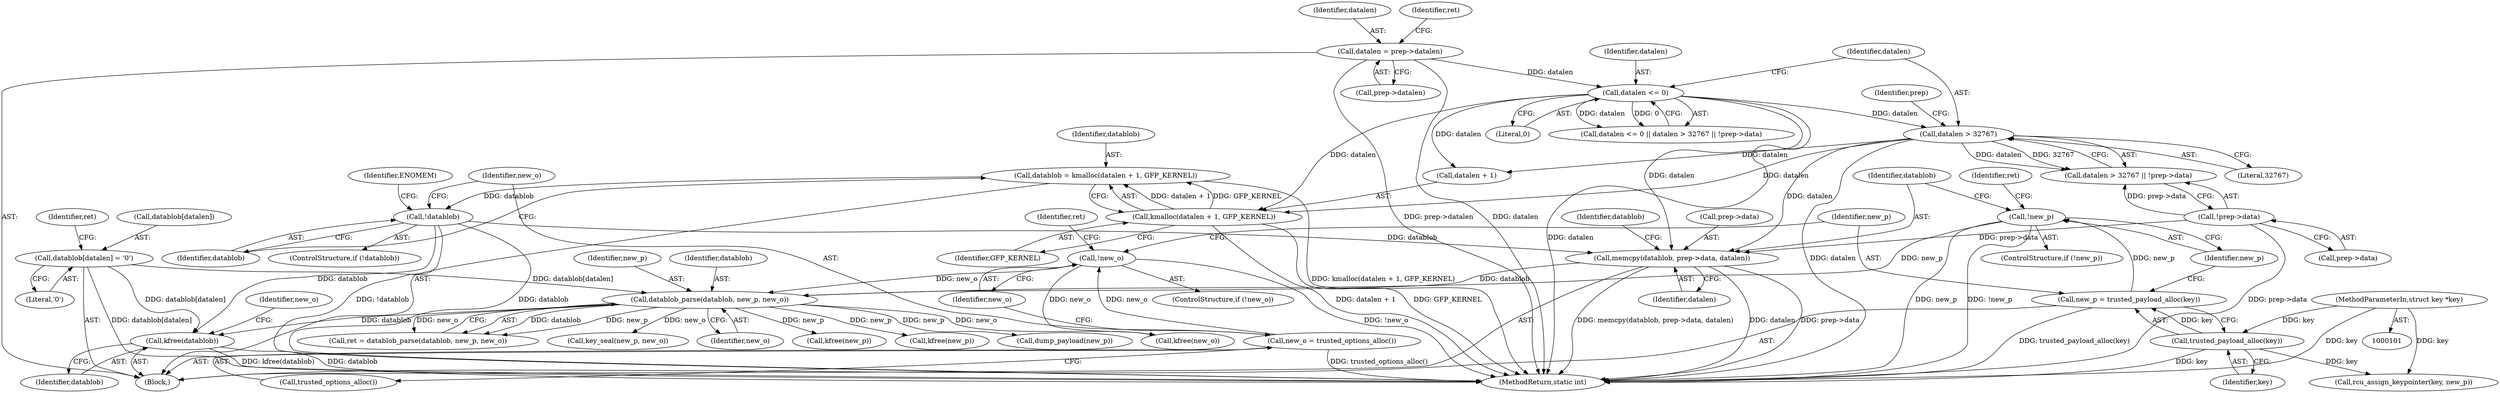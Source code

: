 digraph "0_linux_096fe9eaea40a17e125569f9e657e34cdb6d73bd_0@API" {
"1000308" [label="(Call,kfree(datablob))"];
"1000196" [label="(Call,datablob[datalen] = '\0')"];
"1000160" [label="(Call,!datablob)"];
"1000152" [label="(Call,datablob = kmalloc(datalen + 1, GFP_KERNEL))"];
"1000154" [label="(Call,kmalloc(datalen + 1, GFP_KERNEL))"];
"1000138" [label="(Call,datalen <= 0)"];
"1000118" [label="(Call,datalen = prep->datalen)"];
"1000142" [label="(Call,datalen > 32767)"];
"1000203" [label="(Call,datablob_parse(datablob, new_p, new_o))"];
"1000190" [label="(Call,memcpy(datablob, prep->data, datalen))"];
"1000145" [label="(Call,!prep->data)"];
"1000182" [label="(Call,!new_p)"];
"1000177" [label="(Call,new_p = trusted_payload_alloc(key))"];
"1000179" [label="(Call,trusted_payload_alloc(key))"];
"1000102" [label="(MethodParameterIn,struct key *key)"];
"1000169" [label="(Call,!new_o)"];
"1000165" [label="(Call,new_o = trusted_options_alloc())"];
"1000142" [label="(Call,datalen > 32767)"];
"1000314" [label="(MethodReturn,static int)"];
"1000118" [label="(Call,datalen = prep->datalen)"];
"1000183" [label="(Identifier,new_p)"];
"1000170" [label="(Identifier,new_o)"];
"1000139" [label="(Identifier,datalen)"];
"1000200" [label="(Literal,'\0')"];
"1000161" [label="(Identifier,datablob)"];
"1000158" [label="(Identifier,GFP_KERNEL)"];
"1000311" [label="(Identifier,new_o)"];
"1000119" [label="(Identifier,datalen)"];
"1000310" [label="(Call,kfree(new_o))"];
"1000165" [label="(Call,new_o = trusted_options_alloc())"];
"1000202" [label="(Identifier,ret)"];
"1000169" [label="(Call,!new_o)"];
"1000216" [label="(Call,kfree(new_p))"];
"1000160" [label="(Call,!datablob)"];
"1000298" [label="(Call,rcu_assign_keypointer(key, new_p))"];
"1000159" [label="(ControlStructure,if (!datablob))"];
"1000203" [label="(Call,datablob_parse(datablob, new_p, new_o))"];
"1000258" [label="(Call,dump_payload(new_p))"];
"1000120" [label="(Call,prep->datalen)"];
"1000167" [label="(Call,trusted_options_alloc())"];
"1000201" [label="(Call,ret = datablob_parse(datablob, new_p, new_o))"];
"1000262" [label="(Call,key_seal(new_p, new_o))"];
"1000143" [label="(Identifier,datalen)"];
"1000180" [label="(Identifier,key)"];
"1000155" [label="(Call,datalen + 1)"];
"1000104" [label="(Block,)"];
"1000144" [label="(Literal,32767)"];
"1000206" [label="(Identifier,new_o)"];
"1000102" [label="(MethodParameterIn,struct key *key)"];
"1000173" [label="(Identifier,ret)"];
"1000126" [label="(Identifier,ret)"];
"1000147" [label="(Identifier,prep)"];
"1000186" [label="(Identifier,ret)"];
"1000141" [label="(Call,datalen > 32767 || !prep->data)"];
"1000308" [label="(Call,kfree(datablob))"];
"1000166" [label="(Identifier,new_o)"];
"1000198" [label="(Identifier,datablob)"];
"1000181" [label="(ControlStructure,if (!new_p))"];
"1000168" [label="(ControlStructure,if (!new_o))"];
"1000191" [label="(Identifier,datablob)"];
"1000196" [label="(Call,datablob[datalen] = '\0')"];
"1000192" [label="(Call,prep->data)"];
"1000190" [label="(Call,memcpy(datablob, prep->data, datalen))"];
"1000145" [label="(Call,!prep->data)"];
"1000152" [label="(Call,datablob = kmalloc(datalen + 1, GFP_KERNEL))"];
"1000177" [label="(Call,new_p = trusted_payload_alloc(key))"];
"1000178" [label="(Identifier,new_p)"];
"1000138" [label="(Call,datalen <= 0)"];
"1000164" [label="(Identifier,ENOMEM)"];
"1000204" [label="(Identifier,datablob)"];
"1000154" [label="(Call,kmalloc(datalen + 1, GFP_KERNEL))"];
"1000205" [label="(Identifier,new_p)"];
"1000182" [label="(Call,!new_p)"];
"1000197" [label="(Call,datablob[datalen])"];
"1000137" [label="(Call,datalen <= 0 || datalen > 32767 || !prep->data)"];
"1000195" [label="(Identifier,datalen)"];
"1000146" [label="(Call,prep->data)"];
"1000140" [label="(Literal,0)"];
"1000153" [label="(Identifier,datablob)"];
"1000179" [label="(Call,trusted_payload_alloc(key))"];
"1000229" [label="(Call,kfree(new_p))"];
"1000309" [label="(Identifier,datablob)"];
"1000308" -> "1000104"  [label="AST: "];
"1000308" -> "1000309"  [label="CFG: "];
"1000309" -> "1000308"  [label="AST: "];
"1000311" -> "1000308"  [label="CFG: "];
"1000308" -> "1000314"  [label="DDG: datablob"];
"1000308" -> "1000314"  [label="DDG: kfree(datablob)"];
"1000196" -> "1000308"  [label="DDG: datablob[datalen]"];
"1000160" -> "1000308"  [label="DDG: datablob"];
"1000203" -> "1000308"  [label="DDG: datablob"];
"1000196" -> "1000104"  [label="AST: "];
"1000196" -> "1000200"  [label="CFG: "];
"1000197" -> "1000196"  [label="AST: "];
"1000200" -> "1000196"  [label="AST: "];
"1000202" -> "1000196"  [label="CFG: "];
"1000196" -> "1000314"  [label="DDG: datablob[datalen]"];
"1000196" -> "1000203"  [label="DDG: datablob[datalen]"];
"1000160" -> "1000159"  [label="AST: "];
"1000160" -> "1000161"  [label="CFG: "];
"1000161" -> "1000160"  [label="AST: "];
"1000164" -> "1000160"  [label="CFG: "];
"1000166" -> "1000160"  [label="CFG: "];
"1000160" -> "1000314"  [label="DDG: !datablob"];
"1000160" -> "1000314"  [label="DDG: datablob"];
"1000152" -> "1000160"  [label="DDG: datablob"];
"1000160" -> "1000190"  [label="DDG: datablob"];
"1000152" -> "1000104"  [label="AST: "];
"1000152" -> "1000154"  [label="CFG: "];
"1000153" -> "1000152"  [label="AST: "];
"1000154" -> "1000152"  [label="AST: "];
"1000161" -> "1000152"  [label="CFG: "];
"1000152" -> "1000314"  [label="DDG: kmalloc(datalen + 1, GFP_KERNEL)"];
"1000154" -> "1000152"  [label="DDG: datalen + 1"];
"1000154" -> "1000152"  [label="DDG: GFP_KERNEL"];
"1000154" -> "1000158"  [label="CFG: "];
"1000155" -> "1000154"  [label="AST: "];
"1000158" -> "1000154"  [label="AST: "];
"1000154" -> "1000314"  [label="DDG: datalen + 1"];
"1000154" -> "1000314"  [label="DDG: GFP_KERNEL"];
"1000138" -> "1000154"  [label="DDG: datalen"];
"1000142" -> "1000154"  [label="DDG: datalen"];
"1000138" -> "1000137"  [label="AST: "];
"1000138" -> "1000140"  [label="CFG: "];
"1000139" -> "1000138"  [label="AST: "];
"1000140" -> "1000138"  [label="AST: "];
"1000143" -> "1000138"  [label="CFG: "];
"1000137" -> "1000138"  [label="CFG: "];
"1000138" -> "1000314"  [label="DDG: datalen"];
"1000138" -> "1000137"  [label="DDG: datalen"];
"1000138" -> "1000137"  [label="DDG: 0"];
"1000118" -> "1000138"  [label="DDG: datalen"];
"1000138" -> "1000142"  [label="DDG: datalen"];
"1000138" -> "1000155"  [label="DDG: datalen"];
"1000138" -> "1000190"  [label="DDG: datalen"];
"1000118" -> "1000104"  [label="AST: "];
"1000118" -> "1000120"  [label="CFG: "];
"1000119" -> "1000118"  [label="AST: "];
"1000120" -> "1000118"  [label="AST: "];
"1000126" -> "1000118"  [label="CFG: "];
"1000118" -> "1000314"  [label="DDG: prep->datalen"];
"1000118" -> "1000314"  [label="DDG: datalen"];
"1000142" -> "1000141"  [label="AST: "];
"1000142" -> "1000144"  [label="CFG: "];
"1000143" -> "1000142"  [label="AST: "];
"1000144" -> "1000142"  [label="AST: "];
"1000147" -> "1000142"  [label="CFG: "];
"1000141" -> "1000142"  [label="CFG: "];
"1000142" -> "1000314"  [label="DDG: datalen"];
"1000142" -> "1000141"  [label="DDG: datalen"];
"1000142" -> "1000141"  [label="DDG: 32767"];
"1000142" -> "1000155"  [label="DDG: datalen"];
"1000142" -> "1000190"  [label="DDG: datalen"];
"1000203" -> "1000201"  [label="AST: "];
"1000203" -> "1000206"  [label="CFG: "];
"1000204" -> "1000203"  [label="AST: "];
"1000205" -> "1000203"  [label="AST: "];
"1000206" -> "1000203"  [label="AST: "];
"1000201" -> "1000203"  [label="CFG: "];
"1000203" -> "1000201"  [label="DDG: datablob"];
"1000203" -> "1000201"  [label="DDG: new_p"];
"1000203" -> "1000201"  [label="DDG: new_o"];
"1000190" -> "1000203"  [label="DDG: datablob"];
"1000182" -> "1000203"  [label="DDG: new_p"];
"1000169" -> "1000203"  [label="DDG: new_o"];
"1000203" -> "1000216"  [label="DDG: new_p"];
"1000203" -> "1000229"  [label="DDG: new_p"];
"1000203" -> "1000258"  [label="DDG: new_p"];
"1000203" -> "1000262"  [label="DDG: new_o"];
"1000203" -> "1000310"  [label="DDG: new_o"];
"1000190" -> "1000104"  [label="AST: "];
"1000190" -> "1000195"  [label="CFG: "];
"1000191" -> "1000190"  [label="AST: "];
"1000192" -> "1000190"  [label="AST: "];
"1000195" -> "1000190"  [label="AST: "];
"1000198" -> "1000190"  [label="CFG: "];
"1000190" -> "1000314"  [label="DDG: memcpy(datablob, prep->data, datalen)"];
"1000190" -> "1000314"  [label="DDG: datalen"];
"1000190" -> "1000314"  [label="DDG: prep->data"];
"1000145" -> "1000190"  [label="DDG: prep->data"];
"1000145" -> "1000141"  [label="AST: "];
"1000145" -> "1000146"  [label="CFG: "];
"1000146" -> "1000145"  [label="AST: "];
"1000141" -> "1000145"  [label="CFG: "];
"1000145" -> "1000314"  [label="DDG: prep->data"];
"1000145" -> "1000141"  [label="DDG: prep->data"];
"1000182" -> "1000181"  [label="AST: "];
"1000182" -> "1000183"  [label="CFG: "];
"1000183" -> "1000182"  [label="AST: "];
"1000186" -> "1000182"  [label="CFG: "];
"1000191" -> "1000182"  [label="CFG: "];
"1000182" -> "1000314"  [label="DDG: !new_p"];
"1000182" -> "1000314"  [label="DDG: new_p"];
"1000177" -> "1000182"  [label="DDG: new_p"];
"1000177" -> "1000104"  [label="AST: "];
"1000177" -> "1000179"  [label="CFG: "];
"1000178" -> "1000177"  [label="AST: "];
"1000179" -> "1000177"  [label="AST: "];
"1000183" -> "1000177"  [label="CFG: "];
"1000177" -> "1000314"  [label="DDG: trusted_payload_alloc(key)"];
"1000179" -> "1000177"  [label="DDG: key"];
"1000179" -> "1000180"  [label="CFG: "];
"1000180" -> "1000179"  [label="AST: "];
"1000179" -> "1000314"  [label="DDG: key"];
"1000102" -> "1000179"  [label="DDG: key"];
"1000179" -> "1000298"  [label="DDG: key"];
"1000102" -> "1000101"  [label="AST: "];
"1000102" -> "1000314"  [label="DDG: key"];
"1000102" -> "1000298"  [label="DDG: key"];
"1000169" -> "1000168"  [label="AST: "];
"1000169" -> "1000170"  [label="CFG: "];
"1000170" -> "1000169"  [label="AST: "];
"1000173" -> "1000169"  [label="CFG: "];
"1000178" -> "1000169"  [label="CFG: "];
"1000169" -> "1000314"  [label="DDG: !new_o"];
"1000165" -> "1000169"  [label="DDG: new_o"];
"1000169" -> "1000310"  [label="DDG: new_o"];
"1000165" -> "1000104"  [label="AST: "];
"1000165" -> "1000167"  [label="CFG: "];
"1000166" -> "1000165"  [label="AST: "];
"1000167" -> "1000165"  [label="AST: "];
"1000170" -> "1000165"  [label="CFG: "];
"1000165" -> "1000314"  [label="DDG: trusted_options_alloc()"];
}
